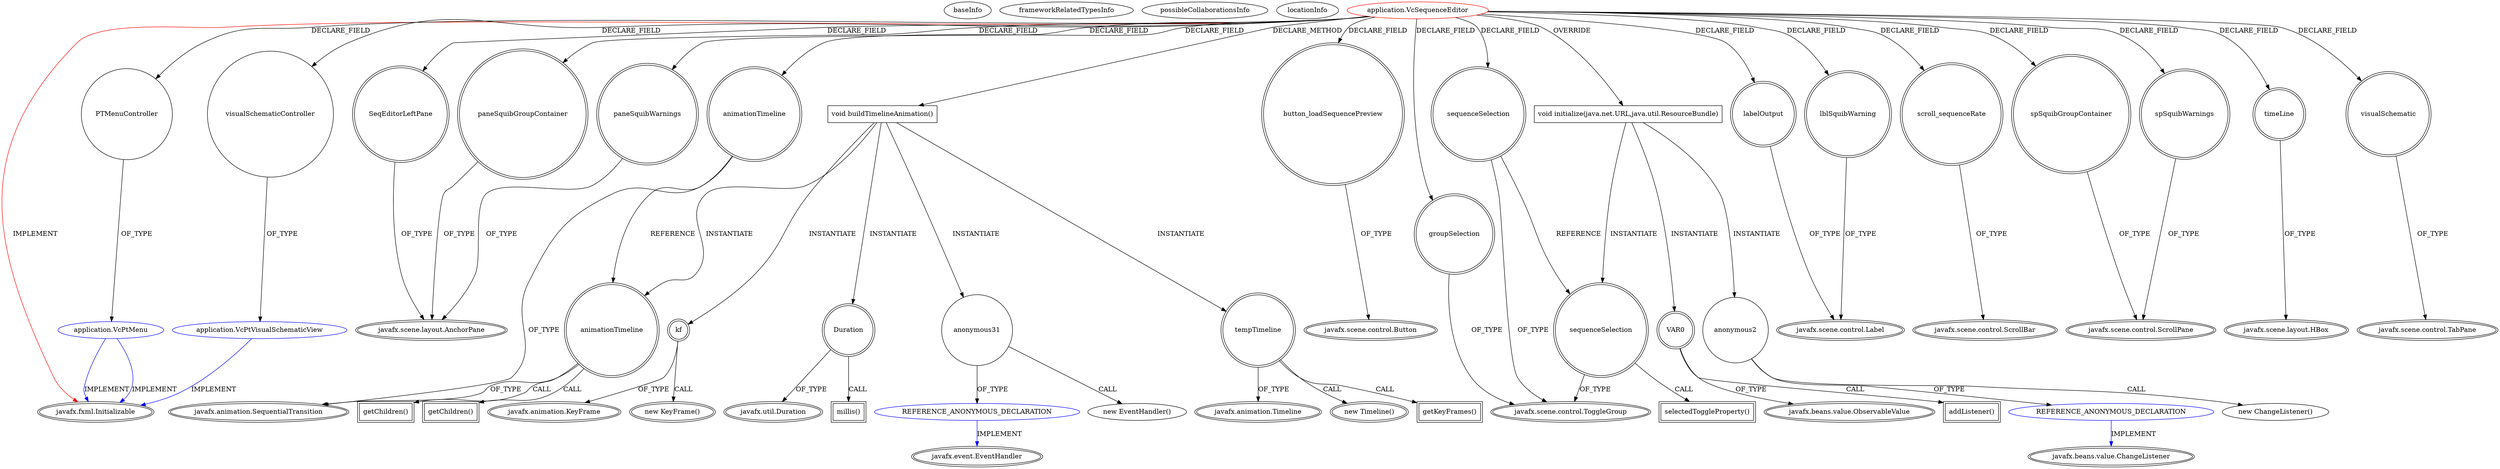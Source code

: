 digraph {
baseInfo[graphId=3686,category="extension_graph",isAnonymous=false,possibleRelation=true]
frameworkRelatedTypesInfo[0="javafx.fxml.Initializable"]
possibleCollaborationsInfo[0="3686~CLIENT_METHOD_DECLARATION-INSTANTIATION-~javafx.fxml.Initializable ~javafx.event.EventHandler ~false~true",1="3686~OVERRIDING_METHOD_DECLARATION-INSTANTIATION-~javafx.fxml.Initializable ~javafx.beans.value.ChangeListener ~false~true",2="3686~FIELD_DECLARATION-~javafx.fxml.Initializable ~javafx.fxml.Initializable javafx.fxml.Initializable ~false~false",3="3686~FIELD_DECLARATION-~javafx.fxml.Initializable ~javafx.fxml.Initializable ~false~false"]
locationInfo[projectName="mrempala-sp",filePath="/mrempala-sp/sp-master/src/application/VcSequenceEditor.java",contextSignature="VcSequenceEditor",graphId="3686"]
0[label="application.VcSequenceEditor",vertexType="ROOT_CLIENT_CLASS_DECLARATION",isFrameworkType=false,color=red]
1[label="javafx.fxml.Initializable",vertexType="FRAMEWORK_INTERFACE_TYPE",isFrameworkType=true,peripheries=2]
2[label="PTMenuController",vertexType="FIELD_DECLARATION",isFrameworkType=false,shape=circle]
3[label="application.VcPtMenu",vertexType="REFERENCE_CLIENT_CLASS_DECLARATION",isFrameworkType=false,color=blue]
6[label="SeqEditorLeftPane",vertexType="FIELD_DECLARATION",isFrameworkType=true,peripheries=2,shape=circle]
7[label="javafx.scene.layout.AnchorPane",vertexType="FRAMEWORK_CLASS_TYPE",isFrameworkType=true,peripheries=2]
8[label="animationTimeline",vertexType="FIELD_DECLARATION",isFrameworkType=true,peripheries=2,shape=circle]
9[label="javafx.animation.SequentialTransition",vertexType="FRAMEWORK_CLASS_TYPE",isFrameworkType=true,peripheries=2]
10[label="button_loadSequencePreview",vertexType="FIELD_DECLARATION",isFrameworkType=true,peripheries=2,shape=circle]
11[label="javafx.scene.control.Button",vertexType="FRAMEWORK_CLASS_TYPE",isFrameworkType=true,peripheries=2]
12[label="groupSelection",vertexType="FIELD_DECLARATION",isFrameworkType=true,peripheries=2,shape=circle]
13[label="javafx.scene.control.ToggleGroup",vertexType="FRAMEWORK_CLASS_TYPE",isFrameworkType=true,peripheries=2]
14[label="labelOutput",vertexType="FIELD_DECLARATION",isFrameworkType=true,peripheries=2,shape=circle]
15[label="javafx.scene.control.Label",vertexType="FRAMEWORK_CLASS_TYPE",isFrameworkType=true,peripheries=2]
16[label="lblSquibWarning",vertexType="FIELD_DECLARATION",isFrameworkType=true,peripheries=2,shape=circle]
18[label="paneSquibGroupContainer",vertexType="FIELD_DECLARATION",isFrameworkType=true,peripheries=2,shape=circle]
20[label="paneSquibWarnings",vertexType="FIELD_DECLARATION",isFrameworkType=true,peripheries=2,shape=circle]
22[label="scroll_sequenceRate",vertexType="FIELD_DECLARATION",isFrameworkType=true,peripheries=2,shape=circle]
23[label="javafx.scene.control.ScrollBar",vertexType="FRAMEWORK_CLASS_TYPE",isFrameworkType=true,peripheries=2]
24[label="sequenceSelection",vertexType="FIELD_DECLARATION",isFrameworkType=true,peripheries=2,shape=circle]
26[label="spSquibGroupContainer",vertexType="FIELD_DECLARATION",isFrameworkType=true,peripheries=2,shape=circle]
27[label="javafx.scene.control.ScrollPane",vertexType="FRAMEWORK_CLASS_TYPE",isFrameworkType=true,peripheries=2]
28[label="spSquibWarnings",vertexType="FIELD_DECLARATION",isFrameworkType=true,peripheries=2,shape=circle]
30[label="timeLine",vertexType="FIELD_DECLARATION",isFrameworkType=true,peripheries=2,shape=circle]
31[label="javafx.scene.layout.HBox",vertexType="FRAMEWORK_CLASS_TYPE",isFrameworkType=true,peripheries=2]
32[label="visualSchematic",vertexType="FIELD_DECLARATION",isFrameworkType=true,peripheries=2,shape=circle]
33[label="javafx.scene.control.TabPane",vertexType="FRAMEWORK_CLASS_TYPE",isFrameworkType=true,peripheries=2]
34[label="visualSchematicController",vertexType="FIELD_DECLARATION",isFrameworkType=false,shape=circle]
35[label="application.VcPtVisualSchematicView",vertexType="REFERENCE_CLIENT_CLASS_DECLARATION",isFrameworkType=false,color=blue]
37[label="void initialize(java.net.URL,java.util.ResourceBundle)",vertexType="OVERRIDING_METHOD_DECLARATION",isFrameworkType=false,shape=box]
38[label="VAR0",vertexType="VARIABLE_EXPRESION",isFrameworkType=true,peripheries=2,shape=circle]
40[label="javafx.beans.value.ObservableValue",vertexType="FRAMEWORK_INTERFACE_TYPE",isFrameworkType=true,peripheries=2]
39[label="addListener()",vertexType="INSIDE_CALL",isFrameworkType=true,peripheries=2,shape=box]
41[label="sequenceSelection",vertexType="VARIABLE_EXPRESION",isFrameworkType=true,peripheries=2,shape=circle]
42[label="selectedToggleProperty()",vertexType="INSIDE_CALL",isFrameworkType=true,peripheries=2,shape=box]
45[label="anonymous2",vertexType="VARIABLE_EXPRESION",isFrameworkType=false,shape=circle]
46[label="REFERENCE_ANONYMOUS_DECLARATION",vertexType="REFERENCE_ANONYMOUS_DECLARATION",isFrameworkType=false,color=blue]
47[label="javafx.beans.value.ChangeListener",vertexType="FRAMEWORK_INTERFACE_TYPE",isFrameworkType=true,peripheries=2]
44[label="new ChangeListener()",vertexType="CONSTRUCTOR_CALL",isFrameworkType=false]
118[label="void buildTimelineAnimation()",vertexType="CLIENT_METHOD_DECLARATION",isFrameworkType=false,shape=box]
119[label="animationTimeline",vertexType="VARIABLE_EXPRESION",isFrameworkType=true,peripheries=2,shape=circle]
120[label="getChildren()",vertexType="INSIDE_CALL",isFrameworkType=true,peripheries=2,shape=box]
123[label="kf",vertexType="VARIABLE_EXPRESION",isFrameworkType=true,peripheries=2,shape=circle]
124[label="javafx.animation.KeyFrame",vertexType="FRAMEWORK_CLASS_TYPE",isFrameworkType=true,peripheries=2]
122[label="new KeyFrame()",vertexType="CONSTRUCTOR_CALL",isFrameworkType=true,peripheries=2]
125[label="Duration",vertexType="VARIABLE_EXPRESION",isFrameworkType=true,peripheries=2,shape=circle]
127[label="javafx.util.Duration",vertexType="FRAMEWORK_CLASS_TYPE",isFrameworkType=true,peripheries=2]
126[label="millis()",vertexType="INSIDE_CALL",isFrameworkType=true,peripheries=2,shape=box]
129[label="anonymous31",vertexType="VARIABLE_EXPRESION",isFrameworkType=false,shape=circle]
130[label="REFERENCE_ANONYMOUS_DECLARATION",vertexType="REFERENCE_ANONYMOUS_DECLARATION",isFrameworkType=false,color=blue]
131[label="javafx.event.EventHandler",vertexType="FRAMEWORK_INTERFACE_TYPE",isFrameworkType=true,peripheries=2]
128[label="new EventHandler()",vertexType="CONSTRUCTOR_CALL",isFrameworkType=false]
133[label="tempTimeline",vertexType="VARIABLE_EXPRESION",isFrameworkType=true,peripheries=2,shape=circle]
134[label="javafx.animation.Timeline",vertexType="FRAMEWORK_CLASS_TYPE",isFrameworkType=true,peripheries=2]
132[label="new Timeline()",vertexType="CONSTRUCTOR_CALL",isFrameworkType=true,peripheries=2]
136[label="getKeyFrames()",vertexType="INSIDE_CALL",isFrameworkType=true,peripheries=2,shape=box]
138[label="getChildren()",vertexType="INSIDE_CALL",isFrameworkType=true,peripheries=2,shape=box]
0->1[label="IMPLEMENT",color=red]
0->2[label="DECLARE_FIELD"]
3->1[label="IMPLEMENT",color=blue]
3->1[label="IMPLEMENT",color=blue]
2->3[label="OF_TYPE"]
0->6[label="DECLARE_FIELD"]
6->7[label="OF_TYPE"]
0->8[label="DECLARE_FIELD"]
8->9[label="OF_TYPE"]
0->10[label="DECLARE_FIELD"]
10->11[label="OF_TYPE"]
0->12[label="DECLARE_FIELD"]
12->13[label="OF_TYPE"]
0->14[label="DECLARE_FIELD"]
14->15[label="OF_TYPE"]
0->16[label="DECLARE_FIELD"]
16->15[label="OF_TYPE"]
0->18[label="DECLARE_FIELD"]
18->7[label="OF_TYPE"]
0->20[label="DECLARE_FIELD"]
20->7[label="OF_TYPE"]
0->22[label="DECLARE_FIELD"]
22->23[label="OF_TYPE"]
0->24[label="DECLARE_FIELD"]
24->13[label="OF_TYPE"]
0->26[label="DECLARE_FIELD"]
26->27[label="OF_TYPE"]
0->28[label="DECLARE_FIELD"]
28->27[label="OF_TYPE"]
0->30[label="DECLARE_FIELD"]
30->31[label="OF_TYPE"]
0->32[label="DECLARE_FIELD"]
32->33[label="OF_TYPE"]
0->34[label="DECLARE_FIELD"]
35->1[label="IMPLEMENT",color=blue]
34->35[label="OF_TYPE"]
0->37[label="OVERRIDE"]
37->38[label="INSTANTIATE"]
38->40[label="OF_TYPE"]
38->39[label="CALL"]
37->41[label="INSTANTIATE"]
24->41[label="REFERENCE"]
41->13[label="OF_TYPE"]
41->42[label="CALL"]
37->45[label="INSTANTIATE"]
46->47[label="IMPLEMENT",color=blue]
45->46[label="OF_TYPE"]
45->44[label="CALL"]
0->118[label="DECLARE_METHOD"]
118->119[label="INSTANTIATE"]
8->119[label="REFERENCE"]
119->9[label="OF_TYPE"]
119->120[label="CALL"]
118->123[label="INSTANTIATE"]
123->124[label="OF_TYPE"]
123->122[label="CALL"]
118->125[label="INSTANTIATE"]
125->127[label="OF_TYPE"]
125->126[label="CALL"]
118->129[label="INSTANTIATE"]
130->131[label="IMPLEMENT",color=blue]
129->130[label="OF_TYPE"]
129->128[label="CALL"]
118->133[label="INSTANTIATE"]
133->134[label="OF_TYPE"]
133->132[label="CALL"]
133->136[label="CALL"]
119->138[label="CALL"]
}
